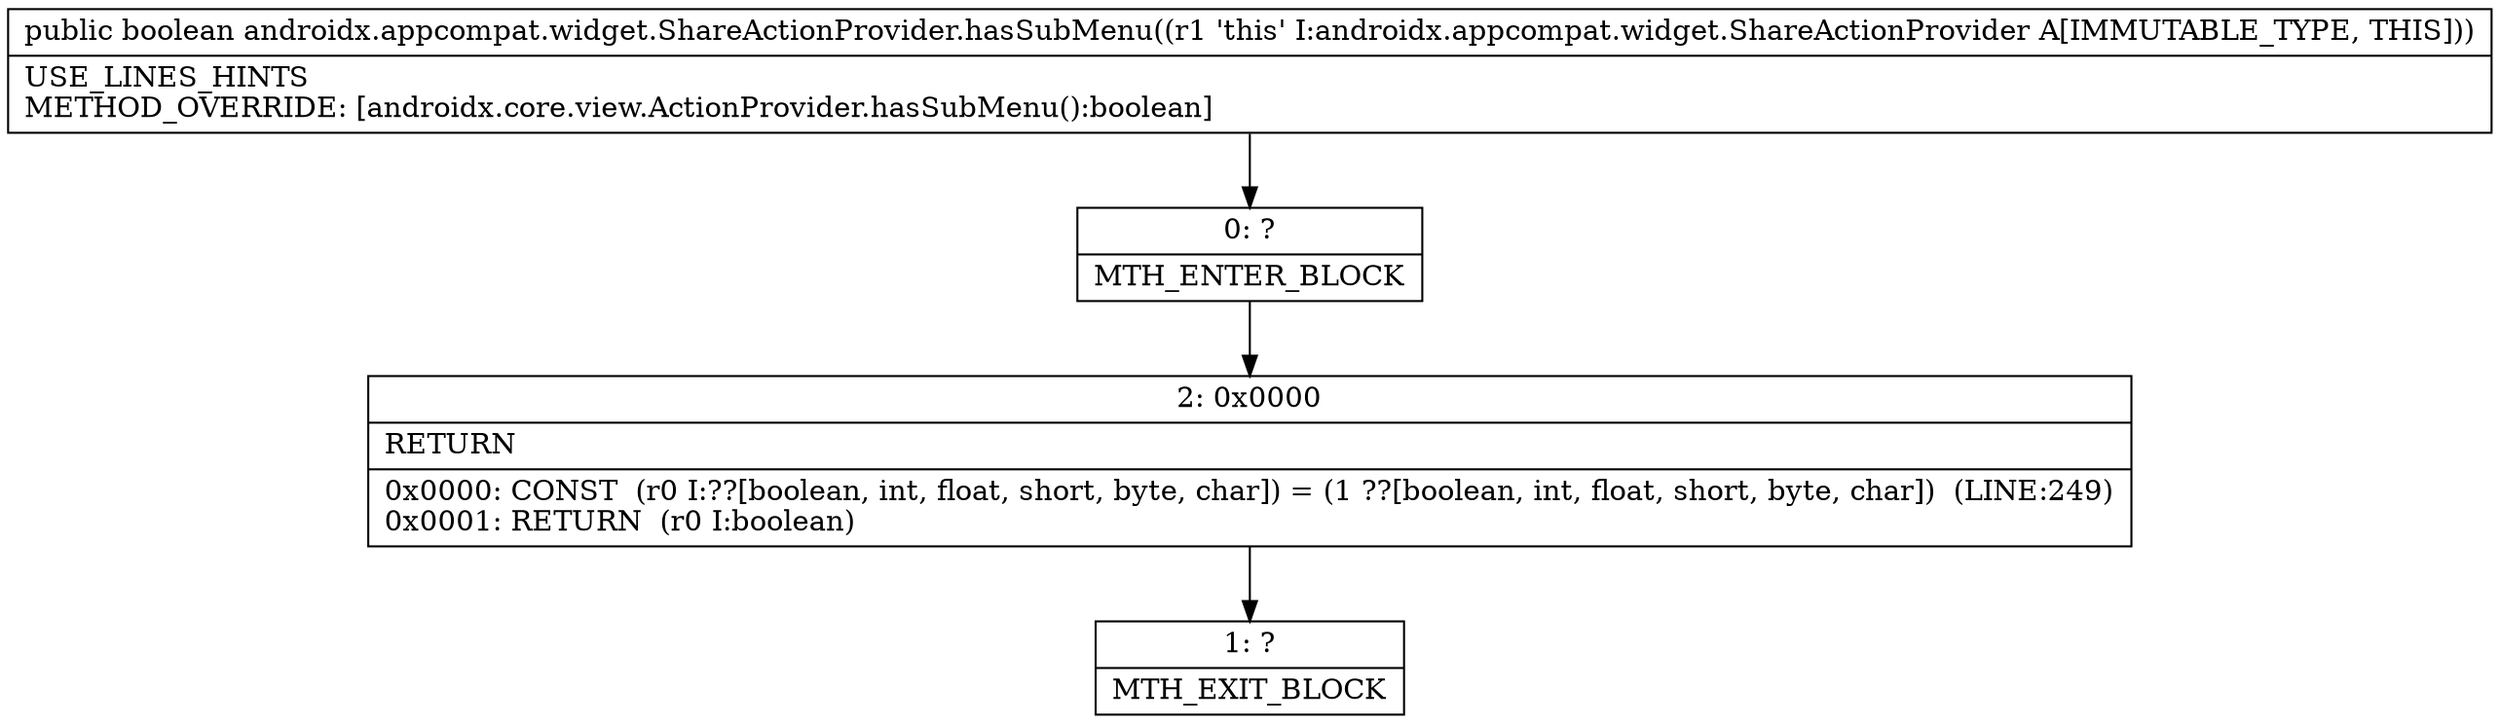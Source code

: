 digraph "CFG forandroidx.appcompat.widget.ShareActionProvider.hasSubMenu()Z" {
Node_0 [shape=record,label="{0\:\ ?|MTH_ENTER_BLOCK\l}"];
Node_2 [shape=record,label="{2\:\ 0x0000|RETURN\l|0x0000: CONST  (r0 I:??[boolean, int, float, short, byte, char]) = (1 ??[boolean, int, float, short, byte, char])  (LINE:249)\l0x0001: RETURN  (r0 I:boolean) \l}"];
Node_1 [shape=record,label="{1\:\ ?|MTH_EXIT_BLOCK\l}"];
MethodNode[shape=record,label="{public boolean androidx.appcompat.widget.ShareActionProvider.hasSubMenu((r1 'this' I:androidx.appcompat.widget.ShareActionProvider A[IMMUTABLE_TYPE, THIS]))  | USE_LINES_HINTS\lMETHOD_OVERRIDE: [androidx.core.view.ActionProvider.hasSubMenu():boolean]\l}"];
MethodNode -> Node_0;Node_0 -> Node_2;
Node_2 -> Node_1;
}

